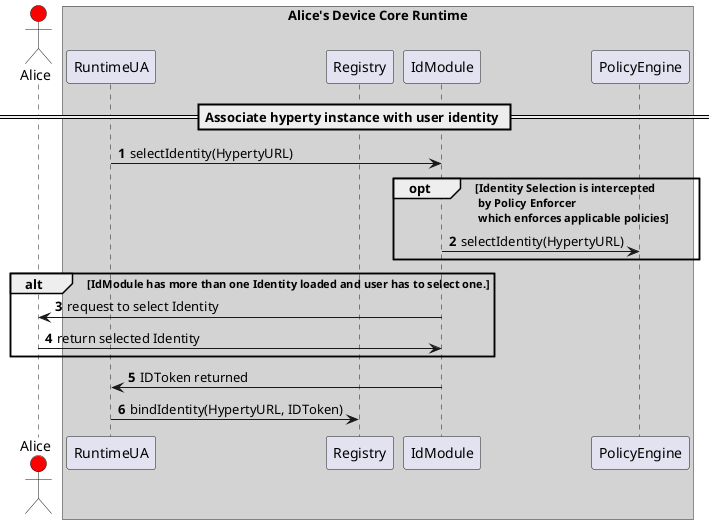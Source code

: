 @startuml user-to-hyperty-binding-scheme.png

autonumber
actor Alice #red
box "Alice's Device Core Runtime" #LightGrey
participant RuntimeUA
participant Registry
participant IdModule
participant PolicyEngine
end box
box "Service Provider 1 Sandbox at Alice Device" #LightGrey

== Associate hyperty instance with user identity ==

RuntimeUA -> IdModule : selectIdentity(HypertyURL)

opt Identity Selection is intercepted\n by Policy Enforcer\n which enforces applicable policies

PolicyEngine <- IdModule: selectIdentity(HypertyURL)


end

alt IdModule has more than one Identity loaded and user has to select one.

Alice <- IdModule: request to select Identity

Alice -> IdModule: return selected Identity

end

RuntimeUA <- IdModule : IDToken returned

RuntimeUA -> Registry : bindIdentity(HypertyURL, IDToken)

end box


@enduml
